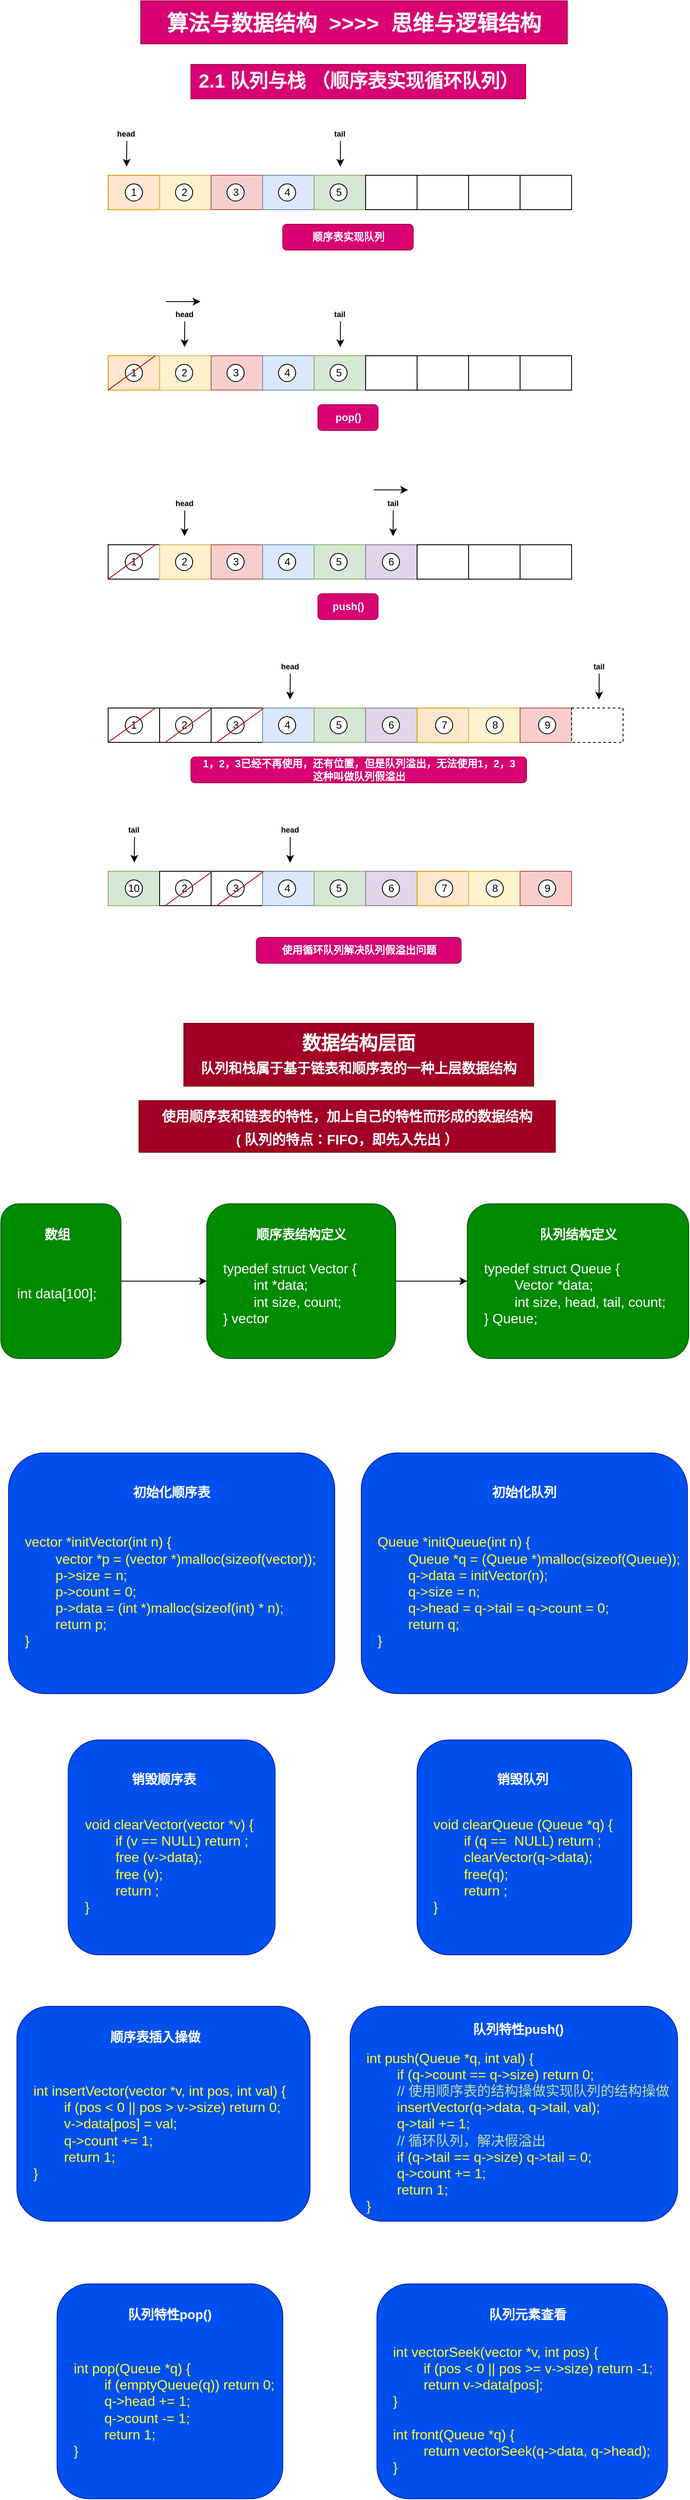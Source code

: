 <mxfile version="24.2.5" type="device">
  <diagram name="第 1 页" id="Nz9c7XQSzr3vUiT-zVZE">
    <mxGraphModel dx="2640" dy="3960" grid="1" gridSize="10" guides="1" tooltips="1" connect="1" arrows="1" fold="1" page="1" pageScale="1" pageWidth="827" pageHeight="1169" math="0" shadow="0">
      <root>
        <mxCell id="0" />
        <mxCell id="1" parent="0" />
        <mxCell id="qrF5LxdkEoTXr47cuK2b-1" value="算法与数据结构&amp;nbsp; &amp;gt;&amp;gt;&amp;gt;&amp;gt;&amp;nbsp; 思维与逻辑结构" style="text;html=1;align=center;verticalAlign=middle;whiteSpace=wrap;rounded=0;fontStyle=1;fontSize=25;fillColor=#d80073;fontColor=#ffffff;strokeColor=#A50040;" vertex="1" parent="1">
          <mxGeometry x="173" y="16" width="497" height="50" as="geometry" />
        </mxCell>
        <mxCell id="qrF5LxdkEoTXr47cuK2b-2" value="2.1 队列与栈 （顺序表实现循环队列）" style="text;html=1;align=center;verticalAlign=middle;whiteSpace=wrap;rounded=0;fontStyle=1;fontSize=22;fillColor=#d80073;fontColor=#ffffff;strokeColor=#A50040;" vertex="1" parent="1">
          <mxGeometry x="231.5" y="90" width="390" height="40" as="geometry" />
        </mxCell>
        <mxCell id="qrF5LxdkEoTXr47cuK2b-30" value="" style="group" vertex="1" connectable="0" parent="1">
          <mxGeometry x="131" y="156" width="544" height="103" as="geometry" />
        </mxCell>
        <mxCell id="qrF5LxdkEoTXr47cuK2b-3" value="" style="rounded=0;whiteSpace=wrap;html=1;fillColor=#ffe6cc;strokeColor=#d79b00;" vertex="1" parent="qrF5LxdkEoTXr47cuK2b-30">
          <mxGeometry x="4" y="63" width="60" height="40" as="geometry" />
        </mxCell>
        <mxCell id="qrF5LxdkEoTXr47cuK2b-4" value="" style="rounded=0;whiteSpace=wrap;html=1;fillColor=#fff2cc;strokeColor=#d6b656;" vertex="1" parent="qrF5LxdkEoTXr47cuK2b-30">
          <mxGeometry x="64" y="63" width="60" height="40" as="geometry" />
        </mxCell>
        <mxCell id="qrF5LxdkEoTXr47cuK2b-5" value="" style="rounded=0;whiteSpace=wrap;html=1;fillColor=#f8cecc;strokeColor=#b85450;" vertex="1" parent="qrF5LxdkEoTXr47cuK2b-30">
          <mxGeometry x="124" y="63" width="60" height="40" as="geometry" />
        </mxCell>
        <mxCell id="qrF5LxdkEoTXr47cuK2b-6" value="" style="rounded=0;whiteSpace=wrap;html=1;fillColor=#dae8fc;strokeColor=#6c8ebf;" vertex="1" parent="qrF5LxdkEoTXr47cuK2b-30">
          <mxGeometry x="184" y="63" width="60" height="40" as="geometry" />
        </mxCell>
        <mxCell id="qrF5LxdkEoTXr47cuK2b-7" value="" style="rounded=0;whiteSpace=wrap;html=1;fillColor=#d5e8d4;strokeColor=#82b366;" vertex="1" parent="qrF5LxdkEoTXr47cuK2b-30">
          <mxGeometry x="244" y="63" width="60" height="40" as="geometry" />
        </mxCell>
        <mxCell id="qrF5LxdkEoTXr47cuK2b-8" value="" style="rounded=0;whiteSpace=wrap;html=1;" vertex="1" parent="qrF5LxdkEoTXr47cuK2b-30">
          <mxGeometry x="304" y="63" width="60" height="40" as="geometry" />
        </mxCell>
        <mxCell id="qrF5LxdkEoTXr47cuK2b-9" value="" style="rounded=0;whiteSpace=wrap;html=1;" vertex="1" parent="qrF5LxdkEoTXr47cuK2b-30">
          <mxGeometry x="364" y="63" width="60" height="40" as="geometry" />
        </mxCell>
        <mxCell id="qrF5LxdkEoTXr47cuK2b-10" value="" style="rounded=0;whiteSpace=wrap;html=1;" vertex="1" parent="qrF5LxdkEoTXr47cuK2b-30">
          <mxGeometry x="424" y="63" width="60" height="40" as="geometry" />
        </mxCell>
        <mxCell id="qrF5LxdkEoTXr47cuK2b-11" value="" style="rounded=0;whiteSpace=wrap;html=1;" vertex="1" parent="qrF5LxdkEoTXr47cuK2b-30">
          <mxGeometry x="484" y="63" width="60" height="40" as="geometry" />
        </mxCell>
        <mxCell id="qrF5LxdkEoTXr47cuK2b-18" value="" style="endArrow=classic;html=1;rounded=0;fontSize=7;" edge="1" parent="qrF5LxdkEoTXr47cuK2b-30">
          <mxGeometry width="50" height="50" relative="1" as="geometry">
            <mxPoint x="25.75" y="23" as="sourcePoint" />
            <mxPoint x="25.5" y="53" as="targetPoint" />
          </mxGeometry>
        </mxCell>
        <mxCell id="qrF5LxdkEoTXr47cuK2b-19" value="head" style="text;html=1;align=center;verticalAlign=middle;whiteSpace=wrap;rounded=0;fontStyle=1;fontSize=9;" vertex="1" parent="qrF5LxdkEoTXr47cuK2b-30">
          <mxGeometry width="50" height="30" as="geometry" />
        </mxCell>
        <mxCell id="qrF5LxdkEoTXr47cuK2b-23" value="" style="endArrow=classic;html=1;rounded=0;fontSize=7;" edge="1" parent="qrF5LxdkEoTXr47cuK2b-30">
          <mxGeometry width="50" height="50" relative="1" as="geometry">
            <mxPoint x="274.75" y="23" as="sourcePoint" />
            <mxPoint x="274.5" y="53" as="targetPoint" />
          </mxGeometry>
        </mxCell>
        <mxCell id="qrF5LxdkEoTXr47cuK2b-24" value="tail" style="text;html=1;align=center;verticalAlign=middle;whiteSpace=wrap;rounded=0;fontStyle=1;fontSize=9;" vertex="1" parent="qrF5LxdkEoTXr47cuK2b-30">
          <mxGeometry x="249" width="50" height="30" as="geometry" />
        </mxCell>
        <mxCell id="qrF5LxdkEoTXr47cuK2b-25" value="1" style="ellipse;whiteSpace=wrap;html=1;aspect=fixed;" vertex="1" parent="qrF5LxdkEoTXr47cuK2b-30">
          <mxGeometry x="24" y="73" width="20" height="20" as="geometry" />
        </mxCell>
        <mxCell id="qrF5LxdkEoTXr47cuK2b-26" value="2" style="ellipse;whiteSpace=wrap;html=1;aspect=fixed;" vertex="1" parent="qrF5LxdkEoTXr47cuK2b-30">
          <mxGeometry x="82.5" y="73" width="20" height="20" as="geometry" />
        </mxCell>
        <mxCell id="qrF5LxdkEoTXr47cuK2b-27" value="3" style="ellipse;whiteSpace=wrap;html=1;aspect=fixed;" vertex="1" parent="qrF5LxdkEoTXr47cuK2b-30">
          <mxGeometry x="142.5" y="73" width="20" height="20" as="geometry" />
        </mxCell>
        <mxCell id="qrF5LxdkEoTXr47cuK2b-28" value="4" style="ellipse;whiteSpace=wrap;html=1;aspect=fixed;" vertex="1" parent="qrF5LxdkEoTXr47cuK2b-30">
          <mxGeometry x="202.5" y="73" width="20" height="20" as="geometry" />
        </mxCell>
        <mxCell id="qrF5LxdkEoTXr47cuK2b-29" value="5" style="ellipse;whiteSpace=wrap;html=1;aspect=fixed;" vertex="1" parent="qrF5LxdkEoTXr47cuK2b-30">
          <mxGeometry x="262.5" y="73" width="20" height="20" as="geometry" />
        </mxCell>
        <mxCell id="qrF5LxdkEoTXr47cuK2b-31" value="" style="group" vertex="1" connectable="0" parent="1">
          <mxGeometry x="131" y="366" width="544" height="103" as="geometry" />
        </mxCell>
        <mxCell id="qrF5LxdkEoTXr47cuK2b-32" value="" style="rounded=0;whiteSpace=wrap;html=1;fillColor=#ffe6cc;strokeColor=#d79b00;" vertex="1" parent="qrF5LxdkEoTXr47cuK2b-31">
          <mxGeometry x="4" y="63" width="60" height="40" as="geometry" />
        </mxCell>
        <mxCell id="qrF5LxdkEoTXr47cuK2b-33" value="" style="rounded=0;whiteSpace=wrap;html=1;fillColor=#fff2cc;strokeColor=#d6b656;" vertex="1" parent="qrF5LxdkEoTXr47cuK2b-31">
          <mxGeometry x="64" y="63" width="60" height="40" as="geometry" />
        </mxCell>
        <mxCell id="qrF5LxdkEoTXr47cuK2b-34" value="" style="rounded=0;whiteSpace=wrap;html=1;fillColor=#f8cecc;strokeColor=#b85450;" vertex="1" parent="qrF5LxdkEoTXr47cuK2b-31">
          <mxGeometry x="124" y="63" width="60" height="40" as="geometry" />
        </mxCell>
        <mxCell id="qrF5LxdkEoTXr47cuK2b-35" value="" style="rounded=0;whiteSpace=wrap;html=1;fillColor=#dae8fc;strokeColor=#6c8ebf;" vertex="1" parent="qrF5LxdkEoTXr47cuK2b-31">
          <mxGeometry x="184" y="63" width="60" height="40" as="geometry" />
        </mxCell>
        <mxCell id="qrF5LxdkEoTXr47cuK2b-36" value="" style="rounded=0;whiteSpace=wrap;html=1;fillColor=#d5e8d4;strokeColor=#82b366;" vertex="1" parent="qrF5LxdkEoTXr47cuK2b-31">
          <mxGeometry x="244" y="63" width="60" height="40" as="geometry" />
        </mxCell>
        <mxCell id="qrF5LxdkEoTXr47cuK2b-37" value="" style="rounded=0;whiteSpace=wrap;html=1;" vertex="1" parent="qrF5LxdkEoTXr47cuK2b-31">
          <mxGeometry x="304" y="63" width="60" height="40" as="geometry" />
        </mxCell>
        <mxCell id="qrF5LxdkEoTXr47cuK2b-38" value="" style="rounded=0;whiteSpace=wrap;html=1;" vertex="1" parent="qrF5LxdkEoTXr47cuK2b-31">
          <mxGeometry x="364" y="63" width="60" height="40" as="geometry" />
        </mxCell>
        <mxCell id="qrF5LxdkEoTXr47cuK2b-39" value="" style="rounded=0;whiteSpace=wrap;html=1;" vertex="1" parent="qrF5LxdkEoTXr47cuK2b-31">
          <mxGeometry x="424" y="63" width="60" height="40" as="geometry" />
        </mxCell>
        <mxCell id="qrF5LxdkEoTXr47cuK2b-40" value="" style="rounded=0;whiteSpace=wrap;html=1;" vertex="1" parent="qrF5LxdkEoTXr47cuK2b-31">
          <mxGeometry x="484" y="63" width="60" height="40" as="geometry" />
        </mxCell>
        <mxCell id="qrF5LxdkEoTXr47cuK2b-41" value="" style="endArrow=classic;html=1;rounded=0;fontSize=7;" edge="1" parent="qrF5LxdkEoTXr47cuK2b-31">
          <mxGeometry width="50" height="50" relative="1" as="geometry">
            <mxPoint x="93.25" y="23" as="sourcePoint" />
            <mxPoint x="93" y="53" as="targetPoint" />
          </mxGeometry>
        </mxCell>
        <mxCell id="qrF5LxdkEoTXr47cuK2b-42" value="head" style="text;html=1;align=center;verticalAlign=middle;whiteSpace=wrap;rounded=0;fontStyle=1;fontSize=9;" vertex="1" parent="qrF5LxdkEoTXr47cuK2b-31">
          <mxGeometry x="67.5" width="50" height="30" as="geometry" />
        </mxCell>
        <mxCell id="qrF5LxdkEoTXr47cuK2b-43" value="" style="endArrow=classic;html=1;rounded=0;fontSize=7;" edge="1" parent="qrF5LxdkEoTXr47cuK2b-31">
          <mxGeometry width="50" height="50" relative="1" as="geometry">
            <mxPoint x="274.75" y="23" as="sourcePoint" />
            <mxPoint x="274.5" y="53" as="targetPoint" />
          </mxGeometry>
        </mxCell>
        <mxCell id="qrF5LxdkEoTXr47cuK2b-44" value="tail" style="text;html=1;align=center;verticalAlign=middle;whiteSpace=wrap;rounded=0;fontStyle=1;fontSize=9;" vertex="1" parent="qrF5LxdkEoTXr47cuK2b-31">
          <mxGeometry x="249" width="50" height="30" as="geometry" />
        </mxCell>
        <mxCell id="qrF5LxdkEoTXr47cuK2b-45" value="1" style="ellipse;whiteSpace=wrap;html=1;aspect=fixed;" vertex="1" parent="qrF5LxdkEoTXr47cuK2b-31">
          <mxGeometry x="24" y="73" width="20" height="20" as="geometry" />
        </mxCell>
        <mxCell id="qrF5LxdkEoTXr47cuK2b-46" value="2" style="ellipse;whiteSpace=wrap;html=1;aspect=fixed;" vertex="1" parent="qrF5LxdkEoTXr47cuK2b-31">
          <mxGeometry x="82.5" y="73" width="20" height="20" as="geometry" />
        </mxCell>
        <mxCell id="qrF5LxdkEoTXr47cuK2b-47" value="3" style="ellipse;whiteSpace=wrap;html=1;aspect=fixed;" vertex="1" parent="qrF5LxdkEoTXr47cuK2b-31">
          <mxGeometry x="142.5" y="73" width="20" height="20" as="geometry" />
        </mxCell>
        <mxCell id="qrF5LxdkEoTXr47cuK2b-48" value="4" style="ellipse;whiteSpace=wrap;html=1;aspect=fixed;" vertex="1" parent="qrF5LxdkEoTXr47cuK2b-31">
          <mxGeometry x="202.5" y="73" width="20" height="20" as="geometry" />
        </mxCell>
        <mxCell id="qrF5LxdkEoTXr47cuK2b-49" value="5" style="ellipse;whiteSpace=wrap;html=1;aspect=fixed;" vertex="1" parent="qrF5LxdkEoTXr47cuK2b-31">
          <mxGeometry x="262.5" y="73" width="20" height="20" as="geometry" />
        </mxCell>
        <mxCell id="qrF5LxdkEoTXr47cuK2b-51" value="" style="endArrow=none;html=1;rounded=0;exitX=0;exitY=1;exitDx=0;exitDy=0;fillColor=#e51400;strokeColor=#B20000;" edge="1" parent="qrF5LxdkEoTXr47cuK2b-31" source="qrF5LxdkEoTXr47cuK2b-32">
          <mxGeometry width="50" height="50" relative="1" as="geometry">
            <mxPoint x="9" y="113" as="sourcePoint" />
            <mxPoint x="59" y="63" as="targetPoint" />
          </mxGeometry>
        </mxCell>
        <mxCell id="qrF5LxdkEoTXr47cuK2b-164" value="" style="endArrow=classic;html=1;rounded=0;" edge="1" parent="qrF5LxdkEoTXr47cuK2b-31">
          <mxGeometry width="50" height="50" relative="1" as="geometry">
            <mxPoint x="71.5" as="sourcePoint" />
            <mxPoint x="111.5" as="targetPoint" />
          </mxGeometry>
        </mxCell>
        <mxCell id="qrF5LxdkEoTXr47cuK2b-50" value="pop()" style="rounded=1;whiteSpace=wrap;html=1;fillColor=#d80073;fontColor=#ffffff;strokeColor=#A50040;fontStyle=1" vertex="1" parent="1">
          <mxGeometry x="379.5" y="486" width="70" height="30" as="geometry" />
        </mxCell>
        <mxCell id="qrF5LxdkEoTXr47cuK2b-53" value="顺序表实现队列" style="rounded=1;whiteSpace=wrap;html=1;fillColor=#d80073;fontColor=#ffffff;strokeColor=#A50040;fontStyle=1" vertex="1" parent="1">
          <mxGeometry x="338.5" y="276" width="152" height="30" as="geometry" />
        </mxCell>
        <mxCell id="qrF5LxdkEoTXr47cuK2b-55" value="" style="group" vertex="1" connectable="0" parent="1">
          <mxGeometry x="131" y="586" width="544" height="103" as="geometry" />
        </mxCell>
        <mxCell id="qrF5LxdkEoTXr47cuK2b-56" value="" style="rounded=0;whiteSpace=wrap;html=1;" vertex="1" parent="qrF5LxdkEoTXr47cuK2b-55">
          <mxGeometry x="4" y="63" width="60" height="40" as="geometry" />
        </mxCell>
        <mxCell id="qrF5LxdkEoTXr47cuK2b-57" value="" style="rounded=0;whiteSpace=wrap;html=1;fillColor=#fff2cc;strokeColor=#d6b656;" vertex="1" parent="qrF5LxdkEoTXr47cuK2b-55">
          <mxGeometry x="64" y="63" width="60" height="40" as="geometry" />
        </mxCell>
        <mxCell id="qrF5LxdkEoTXr47cuK2b-58" value="" style="rounded=0;whiteSpace=wrap;html=1;fillColor=#f8cecc;strokeColor=#b85450;" vertex="1" parent="qrF5LxdkEoTXr47cuK2b-55">
          <mxGeometry x="124" y="63" width="60" height="40" as="geometry" />
        </mxCell>
        <mxCell id="qrF5LxdkEoTXr47cuK2b-59" value="" style="rounded=0;whiteSpace=wrap;html=1;fillColor=#dae8fc;strokeColor=#6c8ebf;" vertex="1" parent="qrF5LxdkEoTXr47cuK2b-55">
          <mxGeometry x="184" y="63" width="60" height="40" as="geometry" />
        </mxCell>
        <mxCell id="qrF5LxdkEoTXr47cuK2b-60" value="" style="rounded=0;whiteSpace=wrap;html=1;fillColor=#d5e8d4;strokeColor=#82b366;" vertex="1" parent="qrF5LxdkEoTXr47cuK2b-55">
          <mxGeometry x="244" y="63" width="60" height="40" as="geometry" />
        </mxCell>
        <mxCell id="qrF5LxdkEoTXr47cuK2b-61" value="" style="rounded=0;whiteSpace=wrap;html=1;fillColor=#e1d5e7;strokeColor=#9673a6;" vertex="1" parent="qrF5LxdkEoTXr47cuK2b-55">
          <mxGeometry x="304" y="63" width="60" height="40" as="geometry" />
        </mxCell>
        <mxCell id="qrF5LxdkEoTXr47cuK2b-62" value="" style="rounded=0;whiteSpace=wrap;html=1;" vertex="1" parent="qrF5LxdkEoTXr47cuK2b-55">
          <mxGeometry x="364" y="63" width="60" height="40" as="geometry" />
        </mxCell>
        <mxCell id="qrF5LxdkEoTXr47cuK2b-63" value="" style="rounded=0;whiteSpace=wrap;html=1;" vertex="1" parent="qrF5LxdkEoTXr47cuK2b-55">
          <mxGeometry x="424" y="63" width="60" height="40" as="geometry" />
        </mxCell>
        <mxCell id="qrF5LxdkEoTXr47cuK2b-64" value="" style="rounded=0;whiteSpace=wrap;html=1;" vertex="1" parent="qrF5LxdkEoTXr47cuK2b-55">
          <mxGeometry x="484" y="63" width="60" height="40" as="geometry" />
        </mxCell>
        <mxCell id="qrF5LxdkEoTXr47cuK2b-65" value="" style="endArrow=classic;html=1;rounded=0;fontSize=7;" edge="1" parent="qrF5LxdkEoTXr47cuK2b-55">
          <mxGeometry width="50" height="50" relative="1" as="geometry">
            <mxPoint x="93.25" y="23" as="sourcePoint" />
            <mxPoint x="93" y="53" as="targetPoint" />
          </mxGeometry>
        </mxCell>
        <mxCell id="qrF5LxdkEoTXr47cuK2b-66" value="head" style="text;html=1;align=center;verticalAlign=middle;whiteSpace=wrap;rounded=0;fontStyle=1;fontSize=9;" vertex="1" parent="qrF5LxdkEoTXr47cuK2b-55">
          <mxGeometry x="67.5" width="50" height="30" as="geometry" />
        </mxCell>
        <mxCell id="qrF5LxdkEoTXr47cuK2b-69" value="1" style="ellipse;whiteSpace=wrap;html=1;aspect=fixed;" vertex="1" parent="qrF5LxdkEoTXr47cuK2b-55">
          <mxGeometry x="24" y="73" width="20" height="20" as="geometry" />
        </mxCell>
        <mxCell id="qrF5LxdkEoTXr47cuK2b-70" value="2" style="ellipse;whiteSpace=wrap;html=1;aspect=fixed;" vertex="1" parent="qrF5LxdkEoTXr47cuK2b-55">
          <mxGeometry x="82.5" y="73" width="20" height="20" as="geometry" />
        </mxCell>
        <mxCell id="qrF5LxdkEoTXr47cuK2b-71" value="3" style="ellipse;whiteSpace=wrap;html=1;aspect=fixed;" vertex="1" parent="qrF5LxdkEoTXr47cuK2b-55">
          <mxGeometry x="142.5" y="73" width="20" height="20" as="geometry" />
        </mxCell>
        <mxCell id="qrF5LxdkEoTXr47cuK2b-72" value="4" style="ellipse;whiteSpace=wrap;html=1;aspect=fixed;" vertex="1" parent="qrF5LxdkEoTXr47cuK2b-55">
          <mxGeometry x="202.5" y="73" width="20" height="20" as="geometry" />
        </mxCell>
        <mxCell id="qrF5LxdkEoTXr47cuK2b-73" value="5" style="ellipse;whiteSpace=wrap;html=1;aspect=fixed;" vertex="1" parent="qrF5LxdkEoTXr47cuK2b-55">
          <mxGeometry x="262.5" y="73" width="20" height="20" as="geometry" />
        </mxCell>
        <mxCell id="qrF5LxdkEoTXr47cuK2b-74" value="" style="endArrow=none;html=1;rounded=0;exitX=0;exitY=1;exitDx=0;exitDy=0;fillColor=#e51400;strokeColor=#B20000;" edge="1" parent="qrF5LxdkEoTXr47cuK2b-55" source="qrF5LxdkEoTXr47cuK2b-56">
          <mxGeometry width="50" height="50" relative="1" as="geometry">
            <mxPoint x="9" y="113" as="sourcePoint" />
            <mxPoint x="59" y="63" as="targetPoint" />
          </mxGeometry>
        </mxCell>
        <mxCell id="qrF5LxdkEoTXr47cuK2b-76" value="" style="endArrow=classic;html=1;rounded=0;fontSize=7;" edge="1" parent="qrF5LxdkEoTXr47cuK2b-55">
          <mxGeometry width="50" height="50" relative="1" as="geometry">
            <mxPoint x="336.25" y="23" as="sourcePoint" />
            <mxPoint x="336" y="53" as="targetPoint" />
          </mxGeometry>
        </mxCell>
        <mxCell id="qrF5LxdkEoTXr47cuK2b-77" value="tail" style="text;html=1;align=center;verticalAlign=middle;whiteSpace=wrap;rounded=0;fontStyle=1;fontSize=9;" vertex="1" parent="qrF5LxdkEoTXr47cuK2b-55">
          <mxGeometry x="310.5" width="50" height="30" as="geometry" />
        </mxCell>
        <mxCell id="qrF5LxdkEoTXr47cuK2b-78" value="6" style="ellipse;whiteSpace=wrap;html=1;aspect=fixed;" vertex="1" parent="qrF5LxdkEoTXr47cuK2b-55">
          <mxGeometry x="323.5" y="73" width="20" height="20" as="geometry" />
        </mxCell>
        <mxCell id="qrF5LxdkEoTXr47cuK2b-75" value="push()" style="rounded=1;whiteSpace=wrap;html=1;fillColor=#d80073;fontColor=#ffffff;strokeColor=#A50040;fontStyle=1" vertex="1" parent="1">
          <mxGeometry x="379.5" y="706" width="70" height="30" as="geometry" />
        </mxCell>
        <mxCell id="qrF5LxdkEoTXr47cuK2b-100" value="" style="group" vertex="1" connectable="0" parent="1">
          <mxGeometry x="131" y="776" width="544" height="103" as="geometry" />
        </mxCell>
        <mxCell id="qrF5LxdkEoTXr47cuK2b-101" value="" style="rounded=0;whiteSpace=wrap;html=1;" vertex="1" parent="qrF5LxdkEoTXr47cuK2b-100">
          <mxGeometry x="4" y="63" width="60" height="40" as="geometry" />
        </mxCell>
        <mxCell id="qrF5LxdkEoTXr47cuK2b-102" value="" style="rounded=0;whiteSpace=wrap;html=1;" vertex="1" parent="qrF5LxdkEoTXr47cuK2b-100">
          <mxGeometry x="64" y="63" width="60" height="40" as="geometry" />
        </mxCell>
        <mxCell id="qrF5LxdkEoTXr47cuK2b-103" value="" style="rounded=0;whiteSpace=wrap;html=1;" vertex="1" parent="qrF5LxdkEoTXr47cuK2b-100">
          <mxGeometry x="124" y="63" width="60" height="40" as="geometry" />
        </mxCell>
        <mxCell id="qrF5LxdkEoTXr47cuK2b-104" value="" style="rounded=0;whiteSpace=wrap;html=1;fillColor=#dae8fc;strokeColor=#6c8ebf;" vertex="1" parent="qrF5LxdkEoTXr47cuK2b-100">
          <mxGeometry x="184" y="63" width="60" height="40" as="geometry" />
        </mxCell>
        <mxCell id="qrF5LxdkEoTXr47cuK2b-105" value="" style="rounded=0;whiteSpace=wrap;html=1;fillColor=#d5e8d4;strokeColor=#82b366;" vertex="1" parent="qrF5LxdkEoTXr47cuK2b-100">
          <mxGeometry x="244" y="63" width="60" height="40" as="geometry" />
        </mxCell>
        <mxCell id="qrF5LxdkEoTXr47cuK2b-106" value="" style="rounded=0;whiteSpace=wrap;html=1;fillColor=#e1d5e7;strokeColor=#9673a6;" vertex="1" parent="qrF5LxdkEoTXr47cuK2b-100">
          <mxGeometry x="304" y="63" width="60" height="40" as="geometry" />
        </mxCell>
        <mxCell id="qrF5LxdkEoTXr47cuK2b-107" value="" style="rounded=0;whiteSpace=wrap;html=1;fillColor=#ffe6cc;strokeColor=#d79b00;" vertex="1" parent="qrF5LxdkEoTXr47cuK2b-100">
          <mxGeometry x="364" y="63" width="60" height="40" as="geometry" />
        </mxCell>
        <mxCell id="qrF5LxdkEoTXr47cuK2b-108" value="" style="rounded=0;whiteSpace=wrap;html=1;fillColor=#fff2cc;strokeColor=#d6b656;" vertex="1" parent="qrF5LxdkEoTXr47cuK2b-100">
          <mxGeometry x="424" y="63" width="60" height="40" as="geometry" />
        </mxCell>
        <mxCell id="qrF5LxdkEoTXr47cuK2b-109" value="" style="rounded=0;whiteSpace=wrap;html=1;fillColor=#f8cecc;strokeColor=#b85450;" vertex="1" parent="qrF5LxdkEoTXr47cuK2b-100">
          <mxGeometry x="484" y="63" width="60" height="40" as="geometry" />
        </mxCell>
        <mxCell id="qrF5LxdkEoTXr47cuK2b-112" value="1" style="ellipse;whiteSpace=wrap;html=1;aspect=fixed;" vertex="1" parent="qrF5LxdkEoTXr47cuK2b-100">
          <mxGeometry x="24" y="73" width="20" height="20" as="geometry" />
        </mxCell>
        <mxCell id="qrF5LxdkEoTXr47cuK2b-113" value="2" style="ellipse;whiteSpace=wrap;html=1;aspect=fixed;" vertex="1" parent="qrF5LxdkEoTXr47cuK2b-100">
          <mxGeometry x="82.5" y="73" width="20" height="20" as="geometry" />
        </mxCell>
        <mxCell id="qrF5LxdkEoTXr47cuK2b-114" value="3" style="ellipse;whiteSpace=wrap;html=1;aspect=fixed;" vertex="1" parent="qrF5LxdkEoTXr47cuK2b-100">
          <mxGeometry x="142.5" y="73" width="20" height="20" as="geometry" />
        </mxCell>
        <mxCell id="qrF5LxdkEoTXr47cuK2b-115" value="4" style="ellipse;whiteSpace=wrap;html=1;aspect=fixed;" vertex="1" parent="qrF5LxdkEoTXr47cuK2b-100">
          <mxGeometry x="202.5" y="73" width="20" height="20" as="geometry" />
        </mxCell>
        <mxCell id="qrF5LxdkEoTXr47cuK2b-116" value="5" style="ellipse;whiteSpace=wrap;html=1;aspect=fixed;" vertex="1" parent="qrF5LxdkEoTXr47cuK2b-100">
          <mxGeometry x="262.5" y="73" width="20" height="20" as="geometry" />
        </mxCell>
        <mxCell id="qrF5LxdkEoTXr47cuK2b-117" value="" style="endArrow=none;html=1;rounded=0;exitX=0;exitY=1;exitDx=0;exitDy=0;fillColor=#e51400;strokeColor=#B20000;" edge="1" parent="qrF5LxdkEoTXr47cuK2b-100" source="qrF5LxdkEoTXr47cuK2b-101">
          <mxGeometry width="50" height="50" relative="1" as="geometry">
            <mxPoint x="9" y="113" as="sourcePoint" />
            <mxPoint x="59" y="63" as="targetPoint" />
          </mxGeometry>
        </mxCell>
        <mxCell id="qrF5LxdkEoTXr47cuK2b-120" value="6" style="ellipse;whiteSpace=wrap;html=1;aspect=fixed;" vertex="1" parent="qrF5LxdkEoTXr47cuK2b-100">
          <mxGeometry x="323.5" y="73" width="20" height="20" as="geometry" />
        </mxCell>
        <mxCell id="qrF5LxdkEoTXr47cuK2b-122" value="" style="endArrow=classic;html=1;rounded=0;fontSize=7;" edge="1" parent="qrF5LxdkEoTXr47cuK2b-100">
          <mxGeometry width="50" height="50" relative="1" as="geometry">
            <mxPoint x="216.25" y="23" as="sourcePoint" />
            <mxPoint x="216" y="53" as="targetPoint" />
          </mxGeometry>
        </mxCell>
        <mxCell id="qrF5LxdkEoTXr47cuK2b-123" value="head" style="text;html=1;align=center;verticalAlign=middle;whiteSpace=wrap;rounded=0;fontStyle=1;fontSize=9;" vertex="1" parent="qrF5LxdkEoTXr47cuK2b-100">
          <mxGeometry x="190.5" width="50" height="30" as="geometry" />
        </mxCell>
        <mxCell id="qrF5LxdkEoTXr47cuK2b-125" value="7" style="ellipse;whiteSpace=wrap;html=1;aspect=fixed;" vertex="1" parent="qrF5LxdkEoTXr47cuK2b-100">
          <mxGeometry x="385.5" y="73" width="20" height="20" as="geometry" />
        </mxCell>
        <mxCell id="qrF5LxdkEoTXr47cuK2b-126" value="8" style="ellipse;whiteSpace=wrap;html=1;aspect=fixed;" vertex="1" parent="qrF5LxdkEoTXr47cuK2b-100">
          <mxGeometry x="444.5" y="73" width="20" height="20" as="geometry" />
        </mxCell>
        <mxCell id="qrF5LxdkEoTXr47cuK2b-127" value="9" style="ellipse;whiteSpace=wrap;html=1;aspect=fixed;" vertex="1" parent="qrF5LxdkEoTXr47cuK2b-100">
          <mxGeometry x="505.5" y="73" width="20" height="20" as="geometry" />
        </mxCell>
        <mxCell id="qrF5LxdkEoTXr47cuK2b-128" value="" style="endArrow=none;html=1;rounded=0;exitX=0;exitY=1;exitDx=0;exitDy=0;fillColor=#e51400;strokeColor=#B20000;" edge="1" parent="qrF5LxdkEoTXr47cuK2b-100">
          <mxGeometry width="50" height="50" relative="1" as="geometry">
            <mxPoint x="70.5" y="103" as="sourcePoint" />
            <mxPoint x="125.5" y="63" as="targetPoint" />
          </mxGeometry>
        </mxCell>
        <mxCell id="qrF5LxdkEoTXr47cuK2b-129" value="" style="endArrow=none;html=1;rounded=0;exitX=0;exitY=1;exitDx=0;exitDy=0;fillColor=#e51400;strokeColor=#B20000;" edge="1" parent="qrF5LxdkEoTXr47cuK2b-100">
          <mxGeometry width="50" height="50" relative="1" as="geometry">
            <mxPoint x="130.5" y="103" as="sourcePoint" />
            <mxPoint x="185.5" y="63" as="targetPoint" />
          </mxGeometry>
        </mxCell>
        <mxCell id="qrF5LxdkEoTXr47cuK2b-121" value="1，2，3已经不再使用，还有位置，但是队列溢出，无法使用1，2，3&lt;div&gt;这种叫做队列假溢出&lt;/div&gt;" style="rounded=1;whiteSpace=wrap;html=1;fillColor=#d80073;fontColor=#ffffff;strokeColor=#A50040;fontStyle=1" vertex="1" parent="1">
          <mxGeometry x="231.5" y="896" width="391" height="30" as="geometry" />
        </mxCell>
        <mxCell id="qrF5LxdkEoTXr47cuK2b-124" value="" style="rounded=0;whiteSpace=wrap;html=1;dashed=1;" vertex="1" parent="1">
          <mxGeometry x="675" y="839" width="60" height="40" as="geometry" />
        </mxCell>
        <mxCell id="qrF5LxdkEoTXr47cuK2b-130" value="" style="endArrow=classic;html=1;rounded=0;" edge="1" parent="1">
          <mxGeometry width="50" height="50" relative="1" as="geometry">
            <mxPoint x="444.5" y="585.17" as="sourcePoint" />
            <mxPoint x="484.5" y="585.17" as="targetPoint" />
          </mxGeometry>
        </mxCell>
        <mxCell id="qrF5LxdkEoTXr47cuK2b-118" value="" style="endArrow=classic;html=1;rounded=0;fontSize=7;" edge="1" parent="1">
          <mxGeometry width="50" height="50" relative="1" as="geometry">
            <mxPoint x="707.25" y="799" as="sourcePoint" />
            <mxPoint x="707" y="829" as="targetPoint" />
          </mxGeometry>
        </mxCell>
        <mxCell id="qrF5LxdkEoTXr47cuK2b-119" value="tail" style="text;html=1;align=center;verticalAlign=middle;whiteSpace=wrap;rounded=0;fontStyle=1;fontSize=9;" vertex="1" parent="1">
          <mxGeometry x="681.5" y="776" width="50" height="30" as="geometry" />
        </mxCell>
        <mxCell id="qrF5LxdkEoTXr47cuK2b-131" value="" style="group" vertex="1" connectable="0" parent="1">
          <mxGeometry x="131" y="966" width="544" height="103" as="geometry" />
        </mxCell>
        <mxCell id="qrF5LxdkEoTXr47cuK2b-132" value="" style="rounded=0;whiteSpace=wrap;html=1;fillColor=#d5e8d4;strokeColor=#82b366;" vertex="1" parent="qrF5LxdkEoTXr47cuK2b-131">
          <mxGeometry x="4" y="63" width="60" height="40" as="geometry" />
        </mxCell>
        <mxCell id="qrF5LxdkEoTXr47cuK2b-133" value="" style="rounded=0;whiteSpace=wrap;html=1;" vertex="1" parent="qrF5LxdkEoTXr47cuK2b-131">
          <mxGeometry x="64" y="63" width="60" height="40" as="geometry" />
        </mxCell>
        <mxCell id="qrF5LxdkEoTXr47cuK2b-134" value="" style="rounded=0;whiteSpace=wrap;html=1;" vertex="1" parent="qrF5LxdkEoTXr47cuK2b-131">
          <mxGeometry x="124" y="63" width="60" height="40" as="geometry" />
        </mxCell>
        <mxCell id="qrF5LxdkEoTXr47cuK2b-135" value="" style="rounded=0;whiteSpace=wrap;html=1;fillColor=#dae8fc;strokeColor=#6c8ebf;" vertex="1" parent="qrF5LxdkEoTXr47cuK2b-131">
          <mxGeometry x="184" y="63" width="60" height="40" as="geometry" />
        </mxCell>
        <mxCell id="qrF5LxdkEoTXr47cuK2b-136" value="" style="rounded=0;whiteSpace=wrap;html=1;fillColor=#d5e8d4;strokeColor=#82b366;" vertex="1" parent="qrF5LxdkEoTXr47cuK2b-131">
          <mxGeometry x="244" y="63" width="60" height="40" as="geometry" />
        </mxCell>
        <mxCell id="qrF5LxdkEoTXr47cuK2b-137" value="" style="rounded=0;whiteSpace=wrap;html=1;fillColor=#e1d5e7;strokeColor=#9673a6;" vertex="1" parent="qrF5LxdkEoTXr47cuK2b-131">
          <mxGeometry x="304" y="63" width="60" height="40" as="geometry" />
        </mxCell>
        <mxCell id="qrF5LxdkEoTXr47cuK2b-138" value="" style="rounded=0;whiteSpace=wrap;html=1;fillColor=#ffe6cc;strokeColor=#d79b00;" vertex="1" parent="qrF5LxdkEoTXr47cuK2b-131">
          <mxGeometry x="364" y="63" width="60" height="40" as="geometry" />
        </mxCell>
        <mxCell id="qrF5LxdkEoTXr47cuK2b-139" value="" style="rounded=0;whiteSpace=wrap;html=1;fillColor=#fff2cc;strokeColor=#d6b656;" vertex="1" parent="qrF5LxdkEoTXr47cuK2b-131">
          <mxGeometry x="424" y="63" width="60" height="40" as="geometry" />
        </mxCell>
        <mxCell id="qrF5LxdkEoTXr47cuK2b-140" value="" style="rounded=0;whiteSpace=wrap;html=1;fillColor=#f8cecc;strokeColor=#b85450;" vertex="1" parent="qrF5LxdkEoTXr47cuK2b-131">
          <mxGeometry x="484" y="63" width="60" height="40" as="geometry" />
        </mxCell>
        <mxCell id="qrF5LxdkEoTXr47cuK2b-141" value="10" style="ellipse;whiteSpace=wrap;html=1;aspect=fixed;" vertex="1" parent="qrF5LxdkEoTXr47cuK2b-131">
          <mxGeometry x="24" y="73" width="20" height="20" as="geometry" />
        </mxCell>
        <mxCell id="qrF5LxdkEoTXr47cuK2b-142" value="2" style="ellipse;whiteSpace=wrap;html=1;aspect=fixed;" vertex="1" parent="qrF5LxdkEoTXr47cuK2b-131">
          <mxGeometry x="82.5" y="73" width="20" height="20" as="geometry" />
        </mxCell>
        <mxCell id="qrF5LxdkEoTXr47cuK2b-143" value="3" style="ellipse;whiteSpace=wrap;html=1;aspect=fixed;" vertex="1" parent="qrF5LxdkEoTXr47cuK2b-131">
          <mxGeometry x="142.5" y="73" width="20" height="20" as="geometry" />
        </mxCell>
        <mxCell id="qrF5LxdkEoTXr47cuK2b-144" value="4" style="ellipse;whiteSpace=wrap;html=1;aspect=fixed;" vertex="1" parent="qrF5LxdkEoTXr47cuK2b-131">
          <mxGeometry x="202.5" y="73" width="20" height="20" as="geometry" />
        </mxCell>
        <mxCell id="qrF5LxdkEoTXr47cuK2b-145" value="5" style="ellipse;whiteSpace=wrap;html=1;aspect=fixed;" vertex="1" parent="qrF5LxdkEoTXr47cuK2b-131">
          <mxGeometry x="262.5" y="73" width="20" height="20" as="geometry" />
        </mxCell>
        <mxCell id="qrF5LxdkEoTXr47cuK2b-147" value="6" style="ellipse;whiteSpace=wrap;html=1;aspect=fixed;" vertex="1" parent="qrF5LxdkEoTXr47cuK2b-131">
          <mxGeometry x="323.5" y="73" width="20" height="20" as="geometry" />
        </mxCell>
        <mxCell id="qrF5LxdkEoTXr47cuK2b-148" value="" style="endArrow=classic;html=1;rounded=0;fontSize=7;" edge="1" parent="qrF5LxdkEoTXr47cuK2b-131">
          <mxGeometry width="50" height="50" relative="1" as="geometry">
            <mxPoint x="216.25" y="23" as="sourcePoint" />
            <mxPoint x="216" y="53" as="targetPoint" />
          </mxGeometry>
        </mxCell>
        <mxCell id="qrF5LxdkEoTXr47cuK2b-149" value="head" style="text;html=1;align=center;verticalAlign=middle;whiteSpace=wrap;rounded=0;fontStyle=1;fontSize=9;" vertex="1" parent="qrF5LxdkEoTXr47cuK2b-131">
          <mxGeometry x="190.5" width="50" height="30" as="geometry" />
        </mxCell>
        <mxCell id="qrF5LxdkEoTXr47cuK2b-150" value="7" style="ellipse;whiteSpace=wrap;html=1;aspect=fixed;" vertex="1" parent="qrF5LxdkEoTXr47cuK2b-131">
          <mxGeometry x="385.5" y="73" width="20" height="20" as="geometry" />
        </mxCell>
        <mxCell id="qrF5LxdkEoTXr47cuK2b-151" value="8" style="ellipse;whiteSpace=wrap;html=1;aspect=fixed;" vertex="1" parent="qrF5LxdkEoTXr47cuK2b-131">
          <mxGeometry x="444.5" y="73" width="20" height="20" as="geometry" />
        </mxCell>
        <mxCell id="qrF5LxdkEoTXr47cuK2b-152" value="9" style="ellipse;whiteSpace=wrap;html=1;aspect=fixed;" vertex="1" parent="qrF5LxdkEoTXr47cuK2b-131">
          <mxGeometry x="505.5" y="73" width="20" height="20" as="geometry" />
        </mxCell>
        <mxCell id="qrF5LxdkEoTXr47cuK2b-153" value="" style="endArrow=none;html=1;rounded=0;exitX=0;exitY=1;exitDx=0;exitDy=0;fillColor=#e51400;strokeColor=#B20000;" edge="1" parent="qrF5LxdkEoTXr47cuK2b-131">
          <mxGeometry width="50" height="50" relative="1" as="geometry">
            <mxPoint x="70.5" y="103" as="sourcePoint" />
            <mxPoint x="125.5" y="63" as="targetPoint" />
          </mxGeometry>
        </mxCell>
        <mxCell id="qrF5LxdkEoTXr47cuK2b-154" value="" style="endArrow=none;html=1;rounded=0;exitX=0;exitY=1;exitDx=0;exitDy=0;fillColor=#e51400;strokeColor=#B20000;" edge="1" parent="qrF5LxdkEoTXr47cuK2b-131">
          <mxGeometry width="50" height="50" relative="1" as="geometry">
            <mxPoint x="130.5" y="103" as="sourcePoint" />
            <mxPoint x="185.5" y="63" as="targetPoint" />
          </mxGeometry>
        </mxCell>
        <mxCell id="qrF5LxdkEoTXr47cuK2b-157" value="" style="endArrow=classic;html=1;rounded=0;fontSize=7;" edge="1" parent="qrF5LxdkEoTXr47cuK2b-131">
          <mxGeometry width="50" height="50" relative="1" as="geometry">
            <mxPoint x="34.75" y="23" as="sourcePoint" />
            <mxPoint x="34.5" y="53" as="targetPoint" />
          </mxGeometry>
        </mxCell>
        <mxCell id="qrF5LxdkEoTXr47cuK2b-158" value="tail" style="text;html=1;align=center;verticalAlign=middle;whiteSpace=wrap;rounded=0;fontStyle=1;fontSize=9;" vertex="1" parent="qrF5LxdkEoTXr47cuK2b-131">
          <mxGeometry x="9" width="50" height="30" as="geometry" />
        </mxCell>
        <mxCell id="qrF5LxdkEoTXr47cuK2b-159" value="使用循环队列解决队列假溢出问题" style="rounded=1;whiteSpace=wrap;html=1;fillColor=#d80073;fontColor=#ffffff;strokeColor=#A50040;fontStyle=1" vertex="1" parent="1">
          <mxGeometry x="307.75" y="1106" width="238.5" height="30" as="geometry" />
        </mxCell>
        <mxCell id="qrF5LxdkEoTXr47cuK2b-162" value="数据结构层面&lt;div&gt;&lt;span style=&quot;font-size: 16px;&quot;&gt;队列和栈属于基于链表和顺序表的一种上层数据结构&lt;/span&gt;&lt;/div&gt;" style="text;html=1;align=center;verticalAlign=middle;whiteSpace=wrap;rounded=0;fontStyle=1;fontSize=22;fillColor=#a20025;fontColor=#ffffff;strokeColor=#6F0000;" vertex="1" parent="1">
          <mxGeometry x="223.25" y="1206" width="407.5" height="73" as="geometry" />
        </mxCell>
        <mxCell id="qrF5LxdkEoTXr47cuK2b-163" value="&lt;font style=&quot;font-size: 16px;&quot;&gt;使用顺序表和链表的特性，加上自己的特性而形成的数据结构&lt;/font&gt;&lt;div style=&quot;&quot;&gt;&lt;span style=&quot;background-color: initial;&quot;&gt;&lt;font style=&quot;font-size: 16px;&quot;&gt;( 队列的特点：FIFO，即先入先出 ）&lt;/font&gt;&lt;/span&gt;&lt;/div&gt;" style="text;html=1;align=center;verticalAlign=middle;whiteSpace=wrap;rounded=0;fontStyle=1;fontSize=22;fillColor=#a20025;fontColor=#ffffff;strokeColor=#6F0000;" vertex="1" parent="1">
          <mxGeometry x="171" y="1296" width="485" height="60" as="geometry" />
        </mxCell>
        <mxCell id="qrF5LxdkEoTXr47cuK2b-167" value="typedef struct Queue {&lt;div style=&quot;font-size: 16px;&quot;&gt;&lt;span style=&quot;white-space: pre; font-size: 16px;&quot;&gt;&#x9;&lt;/span&gt;Vector *data;&lt;br style=&quot;font-size: 16px;&quot;&gt;&lt;/div&gt;&lt;div style=&quot;font-size: 16px;&quot;&gt;&lt;span style=&quot;white-space: pre; font-size: 16px;&quot;&gt;&#x9;&lt;/span&gt;int size, head, tail, count;&lt;br style=&quot;font-size: 16px;&quot;&gt;&lt;/div&gt;&lt;div style=&quot;font-size: 16px;&quot;&gt;} Queue;&lt;/div&gt;" style="rounded=1;whiteSpace=wrap;html=1;align=left;fillColor=#008a00;strokeColor=#005700;fontColor=#ffffff;spacingLeft=17;fontSize=16;spacingBottom=-27;movable=1;resizable=1;rotatable=1;deletable=1;editable=1;locked=0;connectable=1;" vertex="1" parent="1">
          <mxGeometry x="553.5" y="1416" width="258" height="180" as="geometry" />
        </mxCell>
        <mxCell id="qrF5LxdkEoTXr47cuK2b-168" value="队列结构定义" style="text;html=1;align=center;verticalAlign=middle;whiteSpace=wrap;rounded=0;fontColor=#FFFFFF;fontStyle=1;fontSize=15;" vertex="1" parent="1">
          <mxGeometry x="625.5" y="1436" width="114" height="30" as="geometry" />
        </mxCell>
        <mxCell id="qrF5LxdkEoTXr47cuK2b-171" style="edgeStyle=orthogonalEdgeStyle;rounded=0;orthogonalLoop=1;jettySize=auto;html=1;exitX=1;exitY=0.5;exitDx=0;exitDy=0;entryX=0;entryY=0.5;entryDx=0;entryDy=0;" edge="1" parent="1" source="qrF5LxdkEoTXr47cuK2b-169" target="qrF5LxdkEoTXr47cuK2b-167">
          <mxGeometry relative="1" as="geometry" />
        </mxCell>
        <mxCell id="qrF5LxdkEoTXr47cuK2b-169" value="typedef struct Vector {&lt;div&gt;&lt;span style=&quot;white-space: pre;&quot;&gt;&#x9;&lt;/span&gt;int *data;&lt;br&gt;&lt;/div&gt;&lt;div&gt;&lt;span style=&quot;white-space: pre;&quot;&gt;&#x9;&lt;/span&gt;int size, count;&lt;br&gt;&lt;/div&gt;&lt;div&gt;} vector&lt;/div&gt;" style="rounded=1;whiteSpace=wrap;html=1;align=left;fillColor=#008a00;strokeColor=#005700;fontColor=#ffffff;spacingLeft=17;fontSize=16;spacingBottom=-27;movable=1;resizable=1;rotatable=1;deletable=1;editable=1;locked=0;connectable=1;" vertex="1" parent="1">
          <mxGeometry x="250" y="1416" width="220" height="180" as="geometry" />
        </mxCell>
        <mxCell id="qrF5LxdkEoTXr47cuK2b-170" value="顺序表结构定义" style="text;html=1;align=center;verticalAlign=middle;whiteSpace=wrap;rounded=0;fontColor=#FFFFFF;fontStyle=1;fontSize=15;" vertex="1" parent="1">
          <mxGeometry x="303" y="1436" width="114" height="30" as="geometry" />
        </mxCell>
        <mxCell id="qrF5LxdkEoTXr47cuK2b-174" style="edgeStyle=orthogonalEdgeStyle;rounded=0;orthogonalLoop=1;jettySize=auto;html=1;exitX=1;exitY=0.5;exitDx=0;exitDy=0;entryX=0;entryY=0.5;entryDx=0;entryDy=0;" edge="1" parent="1" source="qrF5LxdkEoTXr47cuK2b-172" target="qrF5LxdkEoTXr47cuK2b-169">
          <mxGeometry relative="1" as="geometry" />
        </mxCell>
        <mxCell id="qrF5LxdkEoTXr47cuK2b-172" value="int data[100];" style="rounded=1;whiteSpace=wrap;html=1;align=left;fillColor=#008a00;strokeColor=#005700;fontColor=#ffffff;spacingLeft=17;fontSize=16;spacingBottom=-27;movable=1;resizable=1;rotatable=1;deletable=1;editable=1;locked=0;connectable=1;" vertex="1" parent="1">
          <mxGeometry x="10" y="1416" width="140" height="180" as="geometry" />
        </mxCell>
        <mxCell id="qrF5LxdkEoTXr47cuK2b-173" value="数组" style="text;html=1;align=center;verticalAlign=middle;whiteSpace=wrap;rounded=0;fontColor=#FFFFFF;fontStyle=1;fontSize=15;" vertex="1" parent="1">
          <mxGeometry x="19" y="1436" width="114" height="30" as="geometry" />
        </mxCell>
        <mxCell id="qrF5LxdkEoTXr47cuK2b-175" value="&lt;font color=&quot;#ffff33&quot;&gt;vector *initVector(int n) {&lt;/font&gt;&lt;div&gt;&lt;font color=&quot;#ffff33&quot;&gt;&lt;span style=&quot;white-space: pre;&quot;&gt;&#x9;&lt;/span&gt;vector *p = (vector *)malloc(sizeof(vector));&lt;br&gt;&lt;/font&gt;&lt;/div&gt;&lt;div&gt;&lt;font color=&quot;#ffff33&quot;&gt;&lt;span style=&quot;white-space: pre;&quot;&gt;&#x9;&lt;/span&gt;p-&amp;gt;size = n;&lt;br&gt;&lt;/font&gt;&lt;/div&gt;&lt;div&gt;&lt;font color=&quot;#ffff33&quot;&gt;&lt;span style=&quot;white-space: pre;&quot;&gt;&#x9;&lt;/span&gt;p-&amp;gt;count = 0;&lt;br&gt;&lt;/font&gt;&lt;/div&gt;&lt;div&gt;&lt;font color=&quot;#ffff33&quot;&gt;&lt;span style=&quot;white-space: pre;&quot;&gt;&#x9;&lt;/span&gt;p-&amp;gt;data = (int *)malloc(sizeof(int) * n);&lt;br&gt;&lt;/font&gt;&lt;/div&gt;&lt;div&gt;&lt;font color=&quot;#ffff33&quot;&gt;&lt;span style=&quot;white-space: pre;&quot;&gt;&#x9;&lt;/span&gt;return p;&lt;br&gt;&lt;/font&gt;&lt;/div&gt;&lt;div&gt;&lt;font color=&quot;#ffff33&quot;&gt;}&lt;/font&gt;&lt;/div&gt;" style="rounded=1;whiteSpace=wrap;html=1;align=left;fillColor=#0050ef;strokeColor=#001DBC;fontColor=#ffffff;spacingLeft=17;fontSize=16;spacingBottom=-41;container=0;" vertex="1" parent="1">
          <mxGeometry x="19" y="1706" width="380" height="280" as="geometry" />
        </mxCell>
        <mxCell id="qrF5LxdkEoTXr47cuK2b-176" value="初始化顺序表" style="text;html=1;align=center;verticalAlign=middle;whiteSpace=wrap;rounded=0;fontColor=#FFFFFF;fontStyle=1;fontSize=15;container=0;" vertex="1" parent="1">
          <mxGeometry x="139" y="1736" width="140" height="30" as="geometry" />
        </mxCell>
        <mxCell id="qrF5LxdkEoTXr47cuK2b-177" value="&lt;font color=&quot;#ffff33&quot;&gt;Queue *initQueue(int n) {&lt;/font&gt;&lt;div&gt;&lt;font color=&quot;#ffff33&quot;&gt;&lt;span style=&quot;white-space: pre;&quot;&gt;&#x9;&lt;/span&gt;Queue *q = (Queue *)malloc(sizeof(Queue));&lt;/font&gt;&lt;/div&gt;&lt;div&gt;&lt;font color=&quot;#ffff33&quot;&gt;&lt;span style=&quot;white-space: pre;&quot;&gt;&#x9;&lt;/span&gt;q-&amp;gt;data = initVector(n);&lt;/font&gt;&lt;/div&gt;&lt;div&gt;&lt;font color=&quot;#ffff33&quot;&gt;&lt;span style=&quot;white-space: pre;&quot;&gt;&#x9;&lt;/span&gt;q-&amp;gt;size = n;&lt;/font&gt;&lt;/div&gt;&lt;div&gt;&lt;font color=&quot;#ffff33&quot;&gt;&lt;span style=&quot;white-space: pre;&quot;&gt;&#x9;&lt;/span&gt;q-&amp;gt;head = q-&amp;gt;tail = q-&amp;gt;count = 0;&lt;/font&gt;&lt;/div&gt;&lt;div&gt;&lt;font color=&quot;#ffff33&quot;&gt;&lt;span style=&quot;white-space: pre;&quot;&gt;&#x9;&lt;/span&gt;return q;&amp;nbsp;&lt;br&gt;&lt;/font&gt;&lt;/div&gt;&lt;div&gt;&lt;font color=&quot;#ffff33&quot;&gt;}&lt;/font&gt;&lt;/div&gt;" style="rounded=1;whiteSpace=wrap;html=1;align=left;fillColor=#0050ef;strokeColor=#001DBC;fontColor=#ffffff;spacingLeft=17;fontSize=16;spacingBottom=-41;container=0;" vertex="1" parent="1">
          <mxGeometry x="430" y="1706" width="380" height="280" as="geometry" />
        </mxCell>
        <mxCell id="qrF5LxdkEoTXr47cuK2b-178" value="初始化队列" style="text;html=1;align=center;verticalAlign=middle;whiteSpace=wrap;rounded=0;fontColor=#FFFFFF;fontStyle=1;fontSize=15;container=0;" vertex="1" parent="1">
          <mxGeometry x="550" y="1736" width="140" height="30" as="geometry" />
        </mxCell>
        <mxCell id="qrF5LxdkEoTXr47cuK2b-181" value="&lt;font color=&quot;#ffff33&quot;&gt;void clearVector(vector *v) {&lt;br&gt;&lt;span style=&quot;white-space: pre;&quot;&gt;&#x9;&lt;/span&gt;if (v == NULL) return ;&lt;/font&gt;&lt;div&gt;&lt;font color=&quot;#ffff33&quot;&gt;&lt;span style=&quot;white-space: pre;&quot;&gt;&#x9;&lt;/span&gt;free (v-&amp;gt;data);&lt;/font&gt;&lt;/div&gt;&lt;div&gt;&lt;font color=&quot;#ffff33&quot;&gt;&lt;span style=&quot;white-space: pre;&quot;&gt;&#x9;&lt;/span&gt;free (v);&lt;/font&gt;&lt;/div&gt;&lt;div&gt;&lt;font color=&quot;#ffff33&quot;&gt;&lt;span style=&quot;white-space: pre;&quot;&gt;&#x9;&lt;/span&gt;return ;&lt;br&gt;&lt;/font&gt;&lt;div&gt;&lt;font color=&quot;#ffff33&quot;&gt;}&lt;br&gt;&lt;/font&gt;&lt;/div&gt;&lt;/div&gt;" style="rounded=1;whiteSpace=wrap;html=1;align=left;fillColor=#0050ef;strokeColor=#001DBC;fontColor=#ffffff;spacingLeft=17;fontSize=16;spacingBottom=-41;container=0;" vertex="1" parent="1">
          <mxGeometry x="88.5" y="2040" width="241" height="250" as="geometry" />
        </mxCell>
        <mxCell id="qrF5LxdkEoTXr47cuK2b-182" value="销毁顺序表" style="text;html=1;align=center;verticalAlign=middle;whiteSpace=wrap;rounded=0;fontColor=#FFFFFF;fontStyle=1;fontSize=15;container=0;" vertex="1" parent="1">
          <mxGeometry x="129.5" y="2070" width="140" height="30" as="geometry" />
        </mxCell>
        <mxCell id="qrF5LxdkEoTXr47cuK2b-183" value="&lt;font color=&quot;#ffff33&quot;&gt;void clearQueue (Queue *q) {&lt;/font&gt;&lt;div&gt;&lt;font color=&quot;#ffff33&quot;&gt;&lt;span style=&quot;white-space: pre;&quot;&gt;&#x9;&lt;/span&gt;if (q ==&amp;nbsp; NULL) return ;&lt;br&gt;&lt;/font&gt;&lt;/div&gt;&lt;div&gt;&lt;font color=&quot;#ffff33&quot;&gt;&lt;span style=&quot;white-space: pre;&quot;&gt;&#x9;&lt;/span&gt;clearVector(q-&amp;gt;data);&lt;br&gt;&lt;/font&gt;&lt;/div&gt;&lt;div&gt;&lt;font color=&quot;#ffff33&quot;&gt;&lt;span style=&quot;white-space: pre;&quot;&gt;&#x9;&lt;/span&gt;free(q);&lt;br&gt;&lt;/font&gt;&lt;/div&gt;&lt;div&gt;&lt;font color=&quot;#ffff33&quot;&gt;&lt;span style=&quot;white-space: pre;&quot;&gt;&#x9;&lt;/span&gt;return ;&lt;br&gt;&lt;/font&gt;&lt;/div&gt;&lt;div&gt;&lt;font color=&quot;#ffff33&quot;&gt;}&lt;/font&gt;&lt;/div&gt;" style="rounded=1;whiteSpace=wrap;html=1;align=left;fillColor=#0050ef;strokeColor=#001DBC;fontColor=#ffffff;spacingLeft=17;fontSize=16;spacingBottom=-41;container=0;" vertex="1" parent="1">
          <mxGeometry x="495" y="2040" width="250" height="250" as="geometry" />
        </mxCell>
        <mxCell id="qrF5LxdkEoTXr47cuK2b-184" value="销毁队列" style="text;html=1;align=center;verticalAlign=middle;whiteSpace=wrap;rounded=0;fontColor=#FFFFFF;fontStyle=1;fontSize=15;container=0;" vertex="1" parent="1">
          <mxGeometry x="547.5" y="2070" width="140" height="30" as="geometry" />
        </mxCell>
        <mxCell id="qrF5LxdkEoTXr47cuK2b-187" value="&lt;div&gt;&lt;font color=&quot;#ffff33&quot;&gt;int push(Queue *q, int val) {&lt;/font&gt;&lt;/div&gt;&lt;div&gt;&lt;font color=&quot;#ffff33&quot;&gt;&lt;span style=&quot;white-space: pre;&quot;&gt;&#x9;&lt;/span&gt;if (q-&amp;gt;count == q-&amp;gt;size) return 0;&lt;/font&gt;&lt;/div&gt;&lt;div&gt;&lt;span style=&quot;white-space: pre;&quot;&gt;&#x9;&lt;/span&gt;&lt;font color=&quot;#b9e0a5&quot;&gt;// 使用顺序表的结构操做实现队列的结构操做&lt;/font&gt;&lt;br&gt;&lt;/div&gt;&lt;div&gt;&lt;font color=&quot;#ffff33&quot;&gt;&lt;span style=&quot;white-space: pre;&quot;&gt;&#x9;&lt;/span&gt;insertVector(q-&amp;gt;data, q-&amp;gt;tail, val);&lt;/font&gt;&lt;/div&gt;&lt;div&gt;&lt;font color=&quot;#ffff33&quot;&gt;&lt;span style=&quot;white-space: pre;&quot;&gt;&#x9;&lt;/span&gt;q-&amp;gt;tail += 1;&lt;/font&gt;&lt;/div&gt;&lt;div&gt;&lt;span style=&quot;color: rgb(255, 255, 51); white-space: pre;&quot;&gt;&#x9;&lt;/span&gt;&lt;font color=&quot;#b9e0a5&quot;&gt;// 循环队列，解决假溢出&lt;/font&gt;&lt;br&gt;&lt;/div&gt;&lt;div&gt;&lt;font color=&quot;#ffff33&quot;&gt;&lt;span style=&quot;white-space: pre;&quot;&gt;&#x9;&lt;/span&gt;if (q-&amp;gt;tail == q-&amp;gt;size) q-&amp;gt;tail = 0;&lt;/font&gt;&lt;/div&gt;&lt;div&gt;&lt;font color=&quot;#ffff33&quot;&gt;&lt;span style=&quot;white-space: pre;&quot;&gt;&#x9;&lt;/span&gt;q-&amp;gt;count += 1;&lt;/font&gt;&lt;/div&gt;&lt;div&gt;&lt;font color=&quot;#ffff33&quot;&gt;&lt;span style=&quot;white-space: pre;&quot;&gt;&#x9;&lt;/span&gt;return 1;&amp;nbsp;&lt;br&gt;&lt;/font&gt;&lt;/div&gt;&lt;div&gt;&lt;font color=&quot;#ffff33&quot;&gt;}&lt;/font&gt;&lt;/div&gt;" style="rounded=1;whiteSpace=wrap;html=1;align=left;fillColor=#0050ef;strokeColor=#001DBC;fontColor=#ffffff;spacingLeft=17;fontSize=16;spacingBottom=-41;container=0;" vertex="1" parent="1">
          <mxGeometry x="417" y="2350" width="381.5" height="250" as="geometry" />
        </mxCell>
        <mxCell id="qrF5LxdkEoTXr47cuK2b-188" value="队列特性push()" style="text;html=1;align=center;verticalAlign=middle;whiteSpace=wrap;rounded=0;fontColor=#FFFFFF;fontStyle=1;fontSize=15;container=0;" vertex="1" parent="1">
          <mxGeometry x="543" y="2361" width="140" height="30" as="geometry" />
        </mxCell>
        <mxCell id="qrF5LxdkEoTXr47cuK2b-189" value="&lt;div&gt;&lt;div&gt;&lt;font color=&quot;#ffff33&quot;&gt;int insertVector(vector *v, int pos, int val) {&lt;/font&gt;&lt;/div&gt;&lt;div&gt;&lt;font color=&quot;#ffff33&quot;&gt;&lt;span style=&quot;white-space: pre;&quot;&gt;&#x9;&lt;/span&gt;if (pos &amp;lt; 0 || pos &amp;gt; v-&amp;gt;size) return 0;&lt;br&gt;&lt;/font&gt;&lt;/div&gt;&lt;div&gt;&lt;font color=&quot;#ffff33&quot;&gt;&lt;span style=&quot;white-space: pre;&quot;&gt;&#x9;&lt;/span&gt;v-&amp;gt;data[pos] = val;&lt;br&gt;&lt;/font&gt;&lt;/div&gt;&lt;div&gt;&lt;font color=&quot;#ffff33&quot;&gt;&lt;span style=&quot;white-space: pre;&quot;&gt;&#x9;&lt;/span&gt;q-&amp;gt;count += 1;&lt;br&gt;&lt;/font&gt;&lt;/div&gt;&lt;div&gt;&lt;font color=&quot;#ffff33&quot;&gt;&lt;span style=&quot;white-space: pre;&quot;&gt;&#x9;&lt;/span&gt;return 1;&lt;br&gt;&lt;/font&gt;&lt;/div&gt;&lt;div&gt;&lt;font color=&quot;#ffff33&quot;&gt;}&lt;/font&gt;&lt;/div&gt;&lt;/div&gt;" style="rounded=1;whiteSpace=wrap;html=1;align=left;fillColor=#0050ef;strokeColor=#001DBC;fontColor=#ffffff;spacingLeft=17;fontSize=16;spacingBottom=-41;container=0;" vertex="1" parent="1">
          <mxGeometry x="28.75" y="2350" width="341.5" height="250" as="geometry" />
        </mxCell>
        <mxCell id="qrF5LxdkEoTXr47cuK2b-190" value="顺序表插入操做" style="text;html=1;align=center;verticalAlign=middle;whiteSpace=wrap;rounded=0;fontColor=#FFFFFF;fontStyle=1;fontSize=15;container=0;" vertex="1" parent="1">
          <mxGeometry x="120" y="2370" width="140" height="30" as="geometry" />
        </mxCell>
        <mxCell id="qrF5LxdkEoTXr47cuK2b-192" value="&lt;div&gt;&lt;font color=&quot;#ffff33&quot;&gt;int pop(Queue *q) {&lt;/font&gt;&lt;/div&gt;&lt;div&gt;&lt;font color=&quot;#ffff33&quot;&gt;&lt;span style=&quot;white-space: pre;&quot;&gt;&#x9;&lt;/span&gt;if (emptyQueue(q)) return 0;&lt;br&gt;&lt;/font&gt;&lt;/div&gt;&lt;div&gt;&lt;font color=&quot;#ffff33&quot;&gt;&lt;span style=&quot;white-space: pre;&quot;&gt;&#x9;&lt;/span&gt;q-&amp;gt;head += 1;&lt;br&gt;&lt;/font&gt;&lt;/div&gt;&lt;div&gt;&lt;font color=&quot;#ffff33&quot;&gt;&lt;span style=&quot;white-space: pre;&quot;&gt;&#x9;&lt;/span&gt;q-&amp;gt;count -= 1;&lt;br&gt;&lt;/font&gt;&lt;/div&gt;&lt;div&gt;&lt;font color=&quot;#ffff33&quot;&gt;&lt;span style=&quot;white-space: pre;&quot;&gt;&#x9;&lt;/span&gt;return 1;&lt;br&gt;&lt;/font&gt;&lt;/div&gt;&lt;div&gt;&lt;font color=&quot;#ffff33&quot;&gt;}&lt;/font&gt;&lt;/div&gt;" style="rounded=1;whiteSpace=wrap;html=1;align=left;fillColor=#0050ef;strokeColor=#001DBC;fontColor=#ffffff;spacingLeft=17;fontSize=16;spacingBottom=-41;container=0;" vertex="1" parent="1">
          <mxGeometry x="75.5" y="2673" width="263" height="250" as="geometry" />
        </mxCell>
        <mxCell id="qrF5LxdkEoTXr47cuK2b-193" value="队列特性pop()" style="text;html=1;align=center;verticalAlign=middle;whiteSpace=wrap;rounded=0;fontColor=#FFFFFF;fontStyle=1;fontSize=15;container=0;" vertex="1" parent="1">
          <mxGeometry x="137" y="2693" width="140" height="30" as="geometry" />
        </mxCell>
        <mxCell id="qrF5LxdkEoTXr47cuK2b-194" value="&lt;div&gt;&lt;font color=&quot;#ffff33&quot;&gt;int vectorSeek(vector *v, int pos) {&lt;/font&gt;&lt;/div&gt;&lt;div&gt;&lt;font color=&quot;#ffff33&quot;&gt;&lt;span style=&quot;white-space: pre;&quot;&gt;&#x9;&lt;/span&gt;if (pos &amp;lt; 0 || pos &amp;gt;= v-&amp;gt;size) return -1;&lt;br&gt;&lt;/font&gt;&lt;/div&gt;&lt;div&gt;&lt;font color=&quot;#ffff33&quot;&gt;&lt;span style=&quot;white-space: pre;&quot;&gt;&#x9;&lt;/span&gt;return v-&amp;gt;data[pos];&lt;br&gt;&lt;/font&gt;&lt;/div&gt;&lt;div&gt;&lt;font color=&quot;#ffff33&quot;&gt;}&lt;/font&gt;&lt;/div&gt;&lt;div&gt;&lt;font color=&quot;#ffff33&quot;&gt;&lt;br&gt;&lt;/font&gt;&lt;/div&gt;&lt;div&gt;&lt;font color=&quot;#ffff33&quot;&gt;int front(Queue *q) {&lt;br&gt;&lt;/font&gt;&lt;/div&gt;&lt;div&gt;&lt;font color=&quot;#ffff33&quot;&gt;&lt;span style=&quot;white-space: pre;&quot;&gt;&#x9;&lt;/span&gt;return vectorSeek(q-&amp;gt;data, q-&amp;gt;head);&lt;br&gt;&lt;/font&gt;&lt;/div&gt;&lt;div&gt;&lt;font color=&quot;#ffff33&quot;&gt;}&lt;/font&gt;&lt;/div&gt;" style="rounded=1;whiteSpace=wrap;html=1;align=left;fillColor=#0050ef;strokeColor=#001DBC;fontColor=#ffffff;spacingLeft=17;fontSize=16;spacingBottom=-41;container=0;" vertex="1" parent="1">
          <mxGeometry x="448.25" y="2673" width="338.5" height="250" as="geometry" />
        </mxCell>
        <mxCell id="qrF5LxdkEoTXr47cuK2b-195" value="队列元素查看" style="text;html=1;align=center;verticalAlign=middle;whiteSpace=wrap;rounded=0;fontColor=#FFFFFF;fontStyle=1;fontSize=15;container=0;" vertex="1" parent="1">
          <mxGeometry x="553.5" y="2693" width="140" height="30" as="geometry" />
        </mxCell>
      </root>
    </mxGraphModel>
  </diagram>
</mxfile>
